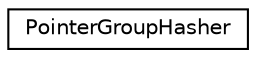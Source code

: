 digraph "Graphical Class Hierarchy"
{
 // INTERACTIVE_SVG=YES
 // LATEX_PDF_SIZE
  edge [fontname="Helvetica",fontsize="10",labelfontname="Helvetica",labelfontsize="10"];
  node [fontname="Helvetica",fontsize="10",shape=record];
  rankdir="LR";
  Node0 [label="PointerGroupHasher",height=0.2,width=0.4,color="black", fillcolor="white", style="filled",URL="$structPointerGroupHasher.html",tooltip=" "];
}
